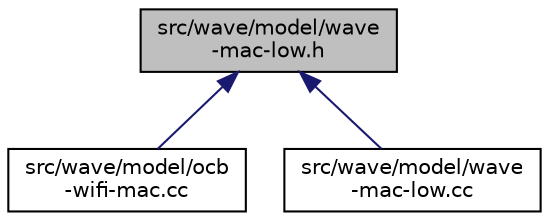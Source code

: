 digraph "src/wave/model/wave-mac-low.h"
{
 // LATEX_PDF_SIZE
  edge [fontname="Helvetica",fontsize="10",labelfontname="Helvetica",labelfontsize="10"];
  node [fontname="Helvetica",fontsize="10",shape=record];
  Node1 [label="src/wave/model/wave\l-mac-low.h",height=0.2,width=0.4,color="black", fillcolor="grey75", style="filled", fontcolor="black",tooltip=" "];
  Node1 -> Node2 [dir="back",color="midnightblue",fontsize="10",style="solid",fontname="Helvetica"];
  Node2 [label="src/wave/model/ocb\l-wifi-mac.cc",height=0.2,width=0.4,color="black", fillcolor="white", style="filled",URL="$ocb-wifi-mac_8cc.html",tooltip=" "];
  Node1 -> Node3 [dir="back",color="midnightblue",fontsize="10",style="solid",fontname="Helvetica"];
  Node3 [label="src/wave/model/wave\l-mac-low.cc",height=0.2,width=0.4,color="black", fillcolor="white", style="filled",URL="$wave-mac-low_8cc.html",tooltip=" "];
}
